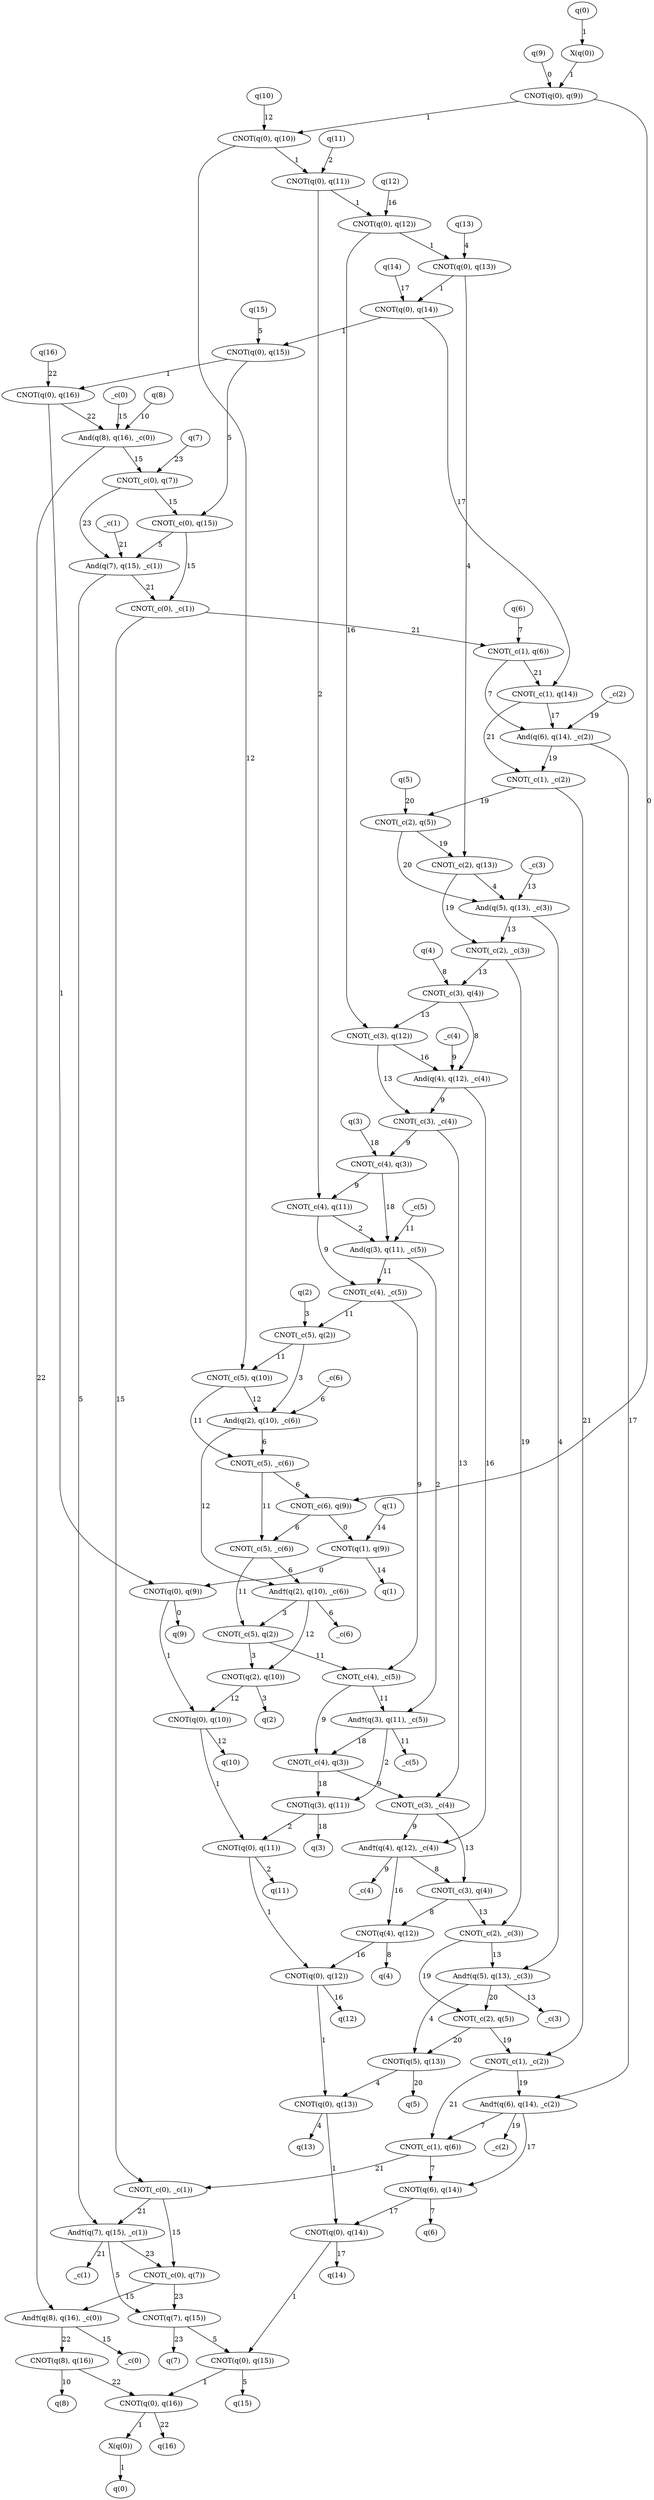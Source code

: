 strict digraph {
0 [label="q(9)", qubits=0, matrix=None, ancilla=False];
1 [label="q(0)", qubits=1, matrix=None, ancilla=False];
2 [label="q(11)", qubits=2, matrix=None, ancilla=False];
3 [label="q(2)", qubits=3, matrix=None, ancilla=False];
4 [label="q(13)", qubits=4, matrix=None, ancilla=False];
5 [label="q(15)", qubits=5, matrix=None, ancilla=False];
6 [label="_c(6)", qubits=6, matrix=None, ancilla=True];
7 [label="q(6)", qubits=7, matrix=None, ancilla=False];
8 [label="q(4)", qubits=8, matrix=None, ancilla=False];
9 [label="_c(4)", qubits=9, matrix=None, ancilla=True];
10 [label="q(8)", qubits=10, matrix=None, ancilla=False];
11 [label="_c(5)", qubits=11, matrix=None, ancilla=True];
12 [label="q(10)", qubits=12, matrix=None, ancilla=False];
13 [label="_c(3)", qubits=13, matrix=None, ancilla=True];
14 [label="q(1)", qubits=14, matrix=None, ancilla=False];
15 [label="_c(0)", qubits=15, matrix=None, ancilla=True];
16 [label="q(12)", qubits=16, matrix=None, ancilla=False];
17 [label="q(14)", qubits=17, matrix=None, ancilla=False];
18 [label="q(3)", qubits=18, matrix=None, ancilla=False];
19 [label="_c(2)", qubits=19, matrix=None, ancilla=True];
20 [label="q(5)", qubits=20, matrix=None, ancilla=False];
21 [label="_c(1)", qubits=21, matrix=None, ancilla=True];
22 [label="q(16)", qubits=22, matrix=None, ancilla=False];
23 [label="q(7)", qubits=23, matrix=None, ancilla=False];
24 [label="X(q(0))", qubits=1, matrix="[[0, 1], [1, 0]]"];
25 [label="CNOT(q(0), q(9))", qubits="1,0", matrix="[[0, 1], [1, 0]]"];
26 [label="CNOT(q(0), q(10))", qubits="1,12", matrix="[[0, 1], [1, 0]]"];
27 [label="CNOT(q(0), q(11))", qubits="1,2", matrix="[[0, 1], [1, 0]]"];
28 [label="CNOT(q(0), q(12))", qubits="1,16", matrix="[[0, 1], [1, 0]]"];
29 [label="CNOT(q(0), q(13))", qubits="1,4", matrix="[[0, 1], [1, 0]]"];
30 [label="CNOT(q(0), q(14))", qubits="1,17", matrix="[[0, 1], [1, 0]]"];
31 [label="CNOT(q(0), q(15))", qubits="1,5", matrix="[[0, 1], [1, 0]]"];
32 [label="CNOT(q(0), q(16))", qubits="1,22", matrix="[[0, 1], [1, 0]]"];
33 [label="And(q(8), q(16), _c(0))", qubits="10,22,15", matrix="[[0, 1], [1, 0]]"];
34 [label="CNOT(_c(0), q(7))", qubits="15,23", matrix="[[0, 1], [1, 0]]"];
35 [label="CNOT(_c(0), q(15))", qubits="15,5", matrix="[[0, 1], [1, 0]]"];
36 [label="And(q(7), q(15), _c(1))", qubits="23,5,21", matrix="[[0, 1], [1, 0]]"];
37 [label="CNOT(_c(0), _c(1))", qubits="15,21", matrix="[[0, 1], [1, 0]]"];
38 [label="CNOT(_c(1), q(6))", qubits="21,7", matrix="[[0, 1], [1, 0]]"];
39 [label="CNOT(_c(1), q(14))", qubits="21,17", matrix="[[0, 1], [1, 0]]"];
40 [label="And(q(6), q(14), _c(2))", qubits="7,17,19", matrix="[[0, 1], [1, 0]]"];
41 [label="CNOT(_c(1), _c(2))", qubits="21,19", matrix="[[0, 1], [1, 0]]"];
42 [label="CNOT(_c(2), q(5))", qubits="19,20", matrix="[[0, 1], [1, 0]]"];
43 [label="CNOT(_c(2), q(13))", qubits="19,4", matrix="[[0, 1], [1, 0]]"];
44 [label="And(q(5), q(13), _c(3))", qubits="20,4,13", matrix="[[0, 1], [1, 0]]"];
45 [label="CNOT(_c(2), _c(3))", qubits="19,13", matrix="[[0, 1], [1, 0]]"];
46 [label="CNOT(_c(3), q(4))", qubits="13,8", matrix="[[0, 1], [1, 0]]"];
47 [label="CNOT(_c(3), q(12))", qubits="13,16", matrix="[[0, 1], [1, 0]]"];
48 [label="And(q(4), q(12), _c(4))", qubits="8,16,9", matrix="[[0, 1], [1, 0]]"];
49 [label="CNOT(_c(3), _c(4))", qubits="13,9", matrix="[[0, 1], [1, 0]]"];
50 [label="CNOT(_c(4), q(3))", qubits="9,18", matrix="[[0, 1], [1, 0]]"];
51 [label="CNOT(_c(4), q(11))", qubits="9,2", matrix="[[0, 1], [1, 0]]"];
52 [label="And(q(3), q(11), _c(5))", qubits="18,2,11", matrix="[[0, 1], [1, 0]]"];
53 [label="CNOT(_c(4), _c(5))", qubits="9,11", matrix="[[0, 1], [1, 0]]"];
54 [label="CNOT(_c(5), q(2))", qubits="11,3", matrix="[[0, 1], [1, 0]]"];
55 [label="CNOT(_c(5), q(10))", qubits="11,12", matrix="[[0, 1], [1, 0]]"];
56 [label="And(q(2), q(10), _c(6))", qubits="3,12,6", matrix="[[0, 1], [1, 0]]"];
57 [label="CNOT(_c(5), _c(6))", qubits="11,6", matrix="[[0, 1], [1, 0]]"];
58 [label="CNOT(_c(6), q(9))", qubits="6,0", matrix="[[0, 1], [1, 0]]"];
59 [label="CNOT(q(1), q(9))", qubits="14,0", matrix="[[0, 1], [1, 0]]"];
60 [label="CNOT(_c(5), _c(6))", qubits="11,6", matrix="[[0, 1], [1, 0]]"];
61 [label="And†(q(2), q(10), _c(6))", qubits="3,12,6", matrix="[[0, 1], [1, 0]]"];
62 [label="CNOT(q(0), q(9))", qubits="1,0", matrix="[[0, 1], [1, 0]]"];
63 [label="CNOT(_c(5), q(2))", qubits="11,3", matrix="[[0, 1], [1, 0]]"];
64 [label="CNOT(q(2), q(10))", qubits="3,12", matrix="[[0, 1], [1, 0]]"];
65 [label="CNOT(_c(4), _c(5))", qubits="9,11", matrix="[[0, 1], [1, 0]]"];
66 [label="And†(q(3), q(11), _c(5))", qubits="18,2,11", matrix="[[0, 1], [1, 0]]"];
67 [label="CNOT(q(0), q(10))", qubits="1,12", matrix="[[0, 1], [1, 0]]"];
68 [label="CNOT(_c(4), q(3))", qubits="9,18", matrix="[[0, 1], [1, 0]]"];
69 [label="CNOT(q(3), q(11))", qubits="18,2", matrix="[[0, 1], [1, 0]]"];
70 [label="CNOT(_c(3), _c(4))", qubits="13,9", matrix="[[0, 1], [1, 0]]"];
71 [label="And†(q(4), q(12), _c(4))", qubits="8,16,9", matrix="[[0, 1], [1, 0]]"];
72 [label="CNOT(q(0), q(11))", qubits="1,2", matrix="[[0, 1], [1, 0]]"];
73 [label="CNOT(_c(3), q(4))", qubits="13,8", matrix="[[0, 1], [1, 0]]"];
74 [label="CNOT(q(4), q(12))", qubits="8,16", matrix="[[0, 1], [1, 0]]"];
75 [label="CNOT(_c(2), _c(3))", qubits="19,13", matrix="[[0, 1], [1, 0]]"];
76 [label="And†(q(5), q(13), _c(3))", qubits="20,4,13", matrix="[[0, 1], [1, 0]]"];
77 [label="CNOT(q(0), q(12))", qubits="1,16", matrix="[[0, 1], [1, 0]]"];
78 [label="CNOT(_c(2), q(5))", qubits="19,20", matrix="[[0, 1], [1, 0]]"];
79 [label="CNOT(q(5), q(13))", qubits="20,4", matrix="[[0, 1], [1, 0]]"];
80 [label="CNOT(_c(1), _c(2))", qubits="21,19", matrix="[[0, 1], [1, 0]]"];
81 [label="And†(q(6), q(14), _c(2))", qubits="7,17,19", matrix="[[0, 1], [1, 0]]"];
82 [label="CNOT(q(0), q(13))", qubits="1,4", matrix="[[0, 1], [1, 0]]"];
83 [label="CNOT(_c(1), q(6))", qubits="21,7", matrix="[[0, 1], [1, 0]]"];
84 [label="CNOT(q(6), q(14))", qubits="7,17", matrix="[[0, 1], [1, 0]]"];
85 [label="CNOT(_c(0), _c(1))", qubits="15,21", matrix="[[0, 1], [1, 0]]"];
86 [label="And†(q(7), q(15), _c(1))", qubits="23,5,21", matrix="[[0, 1], [1, 0]]"];
87 [label="CNOT(q(0), q(14))", qubits="1,17", matrix="[[0, 1], [1, 0]]"];
88 [label="CNOT(_c(0), q(7))", qubits="15,23", matrix="[[0, 1], [1, 0]]"];
89 [label="And†(q(8), q(16), _c(0))", qubits="10,22,15", matrix="[[0, 1], [1, 0]]"];
90 [label="CNOT(q(7), q(15))", qubits="23,5", matrix="[[0, 1], [1, 0]]"];
91 [label="CNOT(q(8), q(16))", qubits="10,22", matrix="[[0, 1], [1, 0]]"];
92 [label="CNOT(q(0), q(15))", qubits="1,5", matrix="[[0, 1], [1, 0]]"];
93 [label="CNOT(q(0), q(16))", qubits="1,22", matrix="[[0, 1], [1, 0]]"];
94 [label="X(q(0))", qubits=1, matrix="[[0, 1], [1, 0]]"];
95 [label="q(9)", qubits=0, matrix=None, ancilla=False];
96 [label="q(0)", qubits=1, matrix=None, ancilla=False];
97 [label="q(11)", qubits=2, matrix=None, ancilla=False];
98 [label="q(2)", qubits=3, matrix=None, ancilla=False];
99 [label="q(13)", qubits=4, matrix=None, ancilla=False];
100 [label="q(15)", qubits=5, matrix=None, ancilla=False];
101 [label="_c(6)", qubits=6, matrix=None, ancilla=True];
102 [label="q(6)", qubits=7, matrix=None, ancilla=False];
103 [label="q(4)", qubits=8, matrix=None, ancilla=False];
104 [label="_c(4)", qubits=9, matrix=None, ancilla=True];
105 [label="q(8)", qubits=10, matrix=None, ancilla=False];
106 [label="_c(5)", qubits=11, matrix=None, ancilla=True];
107 [label="q(10)", qubits=12, matrix=None, ancilla=False];
108 [label="_c(3)", qubits=13, matrix=None, ancilla=True];
109 [label="q(1)", qubits=14, matrix=None, ancilla=False];
110 [label="_c(0)", qubits=15, matrix=None, ancilla=True];
111 [label="q(12)", qubits=16, matrix=None, ancilla=False];
112 [label="q(14)", qubits=17, matrix=None, ancilla=False];
113 [label="q(3)", qubits=18, matrix=None, ancilla=False];
114 [label="_c(2)", qubits=19, matrix=None, ancilla=True];
115 [label="q(5)", qubits=20, matrix=None, ancilla=False];
116 [label="_c(1)", qubits=21, matrix=None, ancilla=True];
117 [label="q(16)", qubits=22, matrix=None, ancilla=False];
118 [label="q(7)", qubits=23, matrix=None, ancilla=False];
0 -> 25 [label=0];
1 -> 24 [label=1];
2 -> 27 [label=2];
3 -> 54 [label=3];
4 -> 29 [label=4];
5 -> 31 [label=5];
6 -> 56 [label=6];
7 -> 38 [label=7];
8 -> 46 [label=8];
9 -> 48 [label=9];
10 -> 33 [label=10];
11 -> 52 [label=11];
12 -> 26 [label=12];
13 -> 44 [label=13];
14 -> 59 [label=14];
15 -> 33 [label=15];
16 -> 28 [label=16];
17 -> 30 [label=17];
18 -> 50 [label=18];
19 -> 40 [label=19];
20 -> 42 [label=20];
21 -> 36 [label=21];
22 -> 32 [label=22];
23 -> 34 [label=23];
24 -> 25 [label=1];
25 -> 26 [label=1];
25 -> 58 [label=0];
26 -> 27 [label=1];
26 -> 55 [label=12];
27 -> 28 [label=1];
27 -> 51 [label=2];
28 -> 29 [label=1];
28 -> 47 [label=16];
29 -> 30 [label=1];
29 -> 43 [label=4];
30 -> 31 [label=1];
30 -> 39 [label=17];
31 -> 32 [label=1];
31 -> 35 [label=5];
32 -> 33 [label=22];
32 -> 62 [label=1];
33 -> 34 [label=15];
33 -> 89 [label=22];
34 -> 35 [label=15];
34 -> 36 [label=23];
35 -> 36 [label=5];
35 -> 37 [label=15];
36 -> 37 [label=21];
36 -> 86 [label=5];
37 -> 38 [label=21];
37 -> 85 [label=15];
38 -> 39 [label=21];
38 -> 40 [label=7];
39 -> 40 [label=17];
39 -> 41 [label=21];
40 -> 41 [label=19];
40 -> 81 [label=17];
41 -> 42 [label=19];
41 -> 80 [label=21];
42 -> 43 [label=19];
42 -> 44 [label=20];
43 -> 44 [label=4];
43 -> 45 [label=19];
44 -> 45 [label=13];
44 -> 76 [label=4];
45 -> 46 [label=13];
45 -> 75 [label=19];
46 -> 47 [label=13];
46 -> 48 [label=8];
47 -> 48 [label=16];
47 -> 49 [label=13];
48 -> 49 [label=9];
48 -> 71 [label=16];
49 -> 50 [label=9];
49 -> 70 [label=13];
50 -> 51 [label=9];
50 -> 52 [label=18];
51 -> 52 [label=2];
51 -> 53 [label=9];
52 -> 53 [label=11];
52 -> 66 [label=2];
53 -> 54 [label=11];
53 -> 65 [label=9];
54 -> 55 [label=11];
54 -> 56 [label=3];
55 -> 56 [label=12];
55 -> 57 [label=11];
56 -> 57 [label=6];
56 -> 61 [label=12];
57 -> 58 [label=6];
57 -> 60 [label=11];
58 -> 59 [label=0];
58 -> 60 [label=6];
59 -> 62 [label=0];
59 -> 109 [label=14];
60 -> 61 [label=6];
60 -> 63 [label=11];
61 -> 63 [label=3];
61 -> 64 [label=12];
61 -> 101 [label=6];
62 -> 67 [label=1];
62 -> 95 [label=0];
63 -> 64 [label=3];
63 -> 65 [label=11];
64 -> 67 [label=12];
64 -> 98 [label=3];
65 -> 66 [label=11];
65 -> 68 [label=9];
66 -> 68 [label=18];
66 -> 69 [label=2];
66 -> 106 [label=11];
67 -> 72 [label=1];
67 -> 107 [label=12];
68 -> 69 [label=18];
68 -> 70 [label=9];
69 -> 72 [label=2];
69 -> 113 [label=18];
70 -> 71 [label=9];
70 -> 73 [label=13];
71 -> 73 [label=8];
71 -> 74 [label=16];
71 -> 104 [label=9];
72 -> 77 [label=1];
72 -> 97 [label=2];
73 -> 74 [label=8];
73 -> 75 [label=13];
74 -> 77 [label=16];
74 -> 103 [label=8];
75 -> 76 [label=13];
75 -> 78 [label=19];
76 -> 78 [label=20];
76 -> 79 [label=4];
76 -> 108 [label=13];
77 -> 82 [label=1];
77 -> 111 [label=16];
78 -> 79 [label=20];
78 -> 80 [label=19];
79 -> 82 [label=4];
79 -> 115 [label=20];
80 -> 81 [label=19];
80 -> 83 [label=21];
81 -> 83 [label=7];
81 -> 84 [label=17];
81 -> 114 [label=19];
82 -> 87 [label=1];
82 -> 99 [label=4];
83 -> 84 [label=7];
83 -> 85 [label=21];
84 -> 87 [label=17];
84 -> 102 [label=7];
85 -> 86 [label=21];
85 -> 88 [label=15];
86 -> 88 [label=23];
86 -> 90 [label=5];
86 -> 116 [label=21];
87 -> 92 [label=1];
87 -> 112 [label=17];
88 -> 89 [label=15];
88 -> 90 [label=23];
89 -> 91 [label=22];
89 -> 110 [label=15];
90 -> 92 [label=5];
90 -> 118 [label=23];
91 -> 93 [label=22];
91 -> 105 [label=10];
92 -> 93 [label=1];
92 -> 100 [label=5];
93 -> 94 [label=1];
93 -> 117 [label=22];
94 -> 96 [label=1];
}
